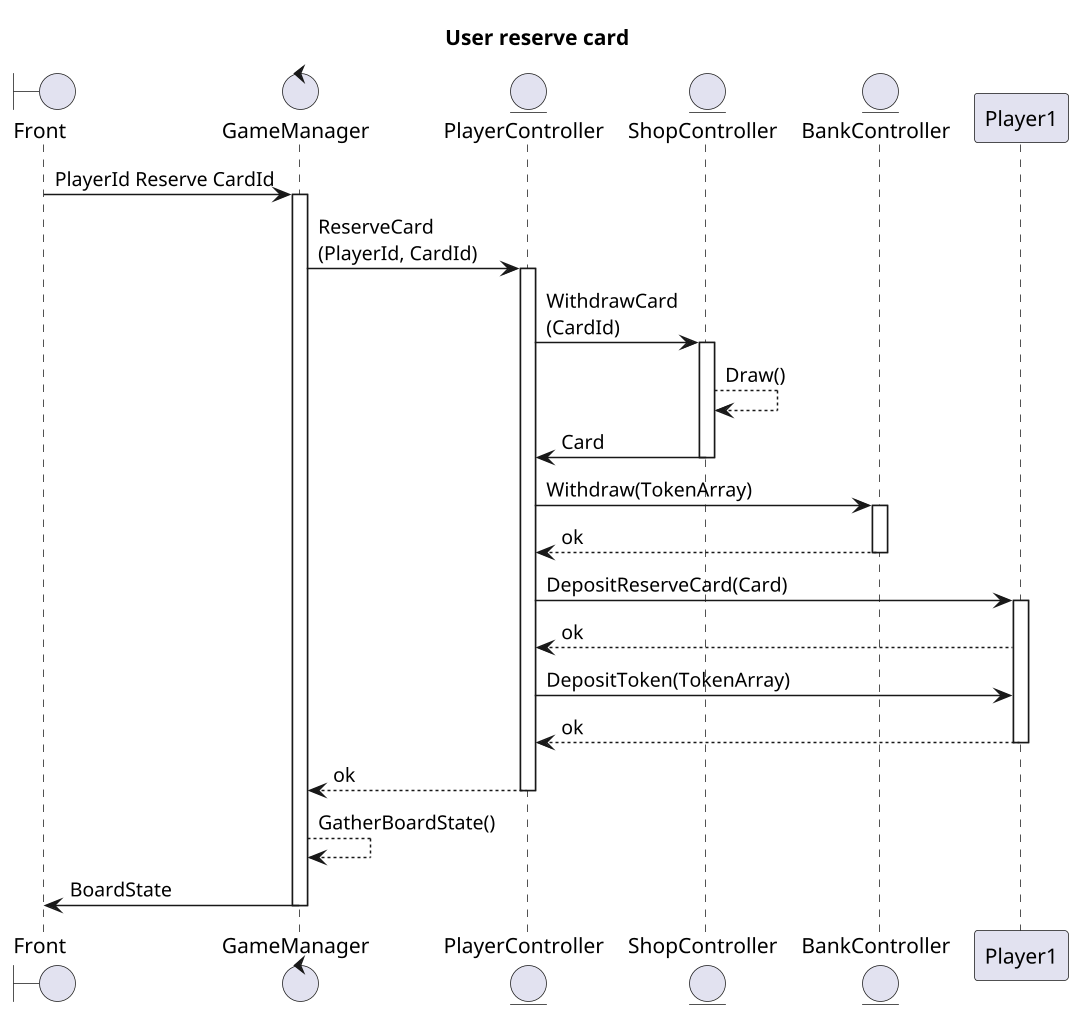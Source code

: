 @startuml Sequence Diagram
title User reserve card
scale 1.5

boundary Front
control GameManager
entity PlayerController
entity ShopController
entity BankController


Front -> GameManager : PlayerId Reserve CardId
activate GameManager

GameManager -> PlayerController : ReserveCard\n(PlayerId, CardId)
activate PlayerController


PlayerController -> ShopController : WithdrawCard\n(CardId)
activate ShopController
ShopController --> ShopController : Draw()
PlayerController <- ShopController : Card
deactivate ShopController

PlayerController -> BankController : Withdraw(TokenArray)
activate BankController
PlayerController <-- BankController : ok
deactivate BankController

PlayerController -> Player1 : DepositReserveCard(Card)
activate Player1
PlayerController <-- Player1 : ok

PlayerController -> Player1 : DepositToken(TokenArray)
PlayerController <-- Player1 : ok
deactivate Player1



PlayerController --> GameManager : ok
deactivate PlayerController
GameManager --> GameManager : GatherBoardState()
GameManager -> Front : BoardState
deactivate GameManager


@enduml
